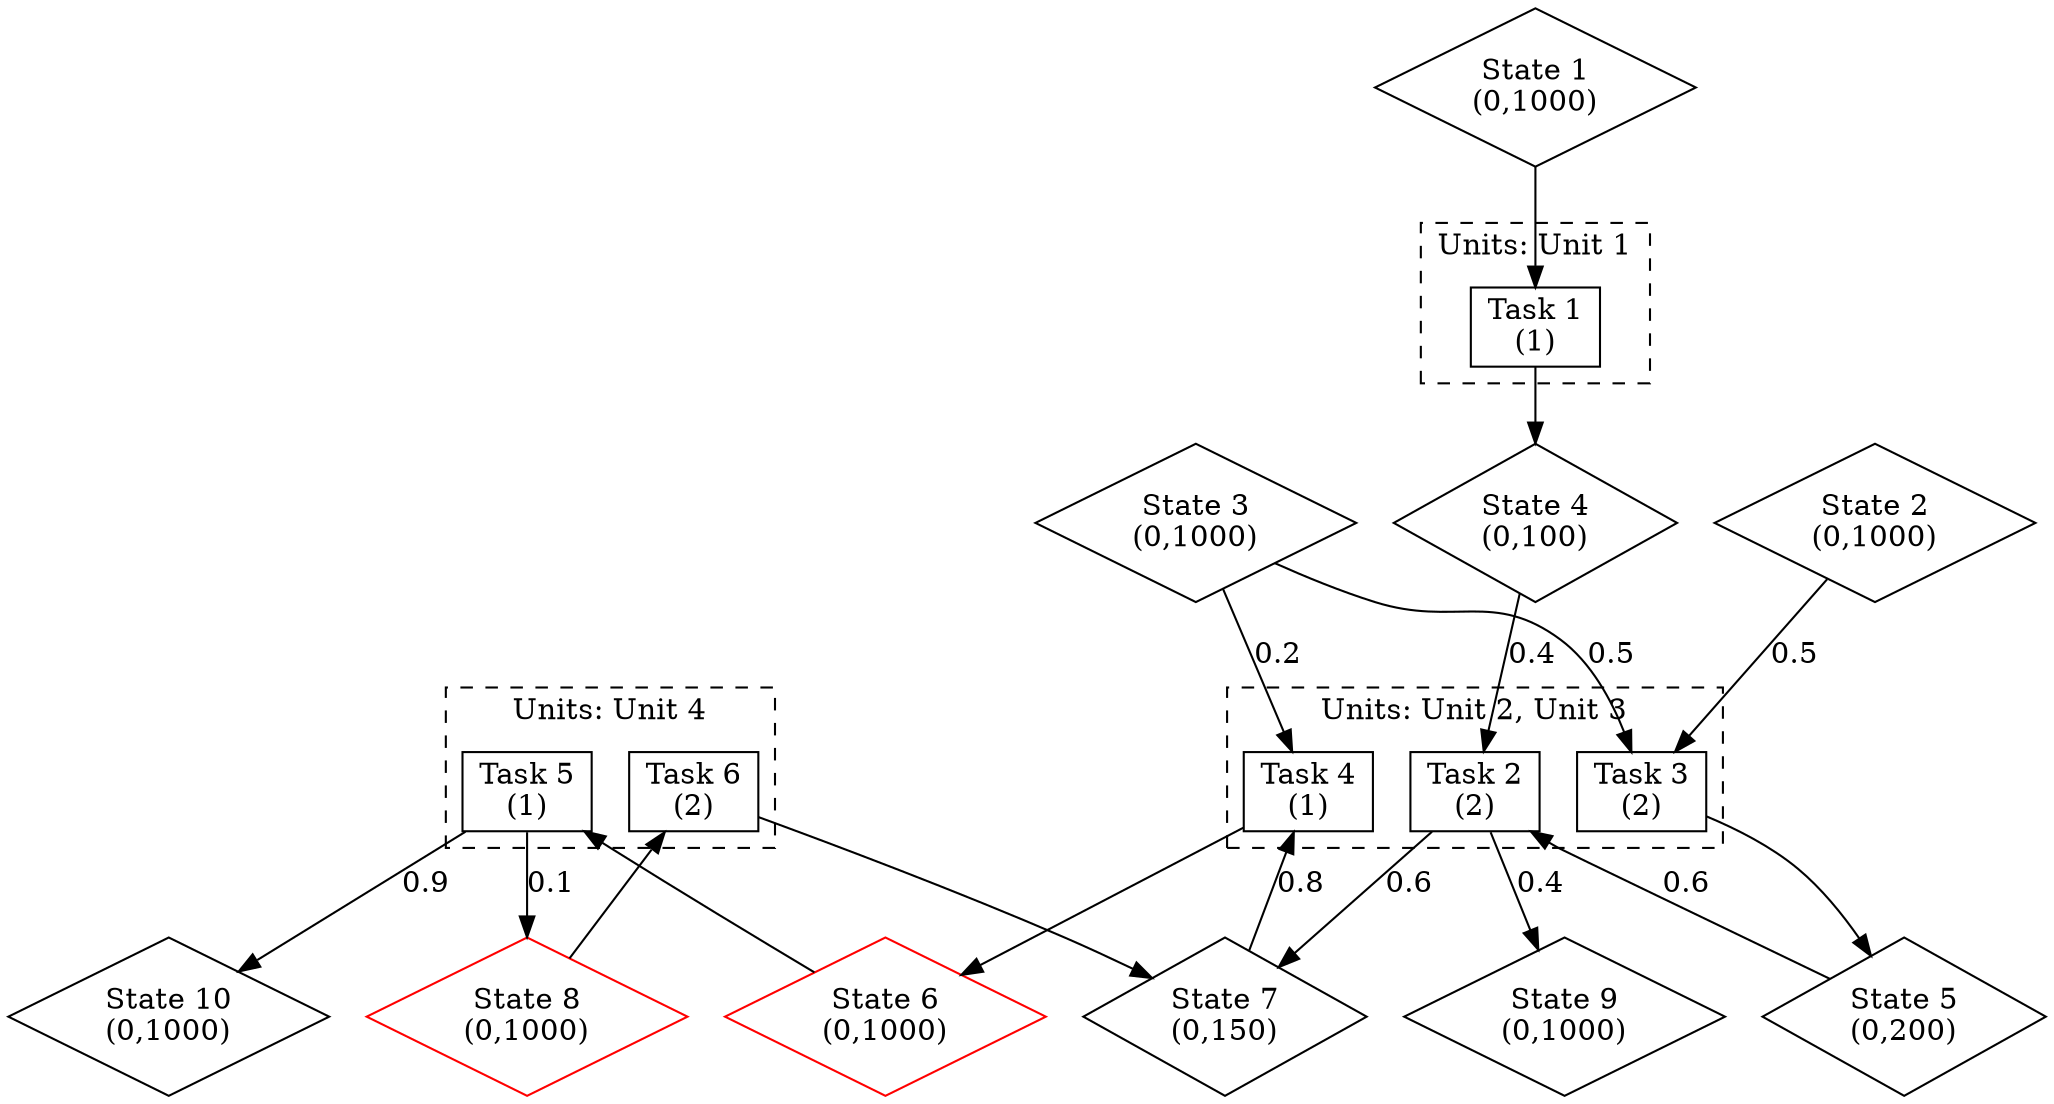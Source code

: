 digraph "STN-graph" {
bgcolor=white;
concentrate=true;
rankdir=TB;
subgraph "cluster_Units: Unit 1, " {
label="Units: Unit 1";
shape=box;
style=dashed;
"Task 1" [label="Task 1\n(1)", shape=box];
}

subgraph "cluster_Units: Unit 2, Unit 3, " {
label="Units: Unit 2, Unit 3";
shape=box;
style=dashed;
"Task 2" [label="Task 2\n(2)", shape=box];
"Task 3" [label="Task 3\n(2)", shape=box];
"Task 4" [label="Task 4\n(1)", shape=box];
}

subgraph "cluster_Units: Unit 4, " {
label="Units: Unit 4";
shape=box;
style=dashed;
"Task 5" [label="Task 5\n(1)", shape=box];
"Task 6" [label="Task 6\n(2)", shape=box];
}

"State 1" [color=black, label="State 1\n(0,1000)", shape=diamond];
"State 2" [color=black, label="State 2\n(0,1000)", shape=diamond];
"State 3" [color=black, label="State 3\n(0,1000)", shape=diamond];
"State 4" [color=black, label="State 4\n(0,100)", shape=diamond];
"State 5" [color=black, label="State 5\n(0,200)", shape=diamond];
"State 6" [color=red, label="State 6\n(0,1000)", shape=diamond];
"State 7" [color=black, label="State 7\n(0,150)", shape=diamond];
"State 8" [color=red, label="State 8\n(0,1000)", shape=diamond];
"State 9" [color=black, label="State 9\n(0,1000)", shape=diamond];
"State 10" [color=black, label="State 10\n(0,1000)", shape=diamond];
"State 1" -> "Task 1"  [label=""];
"Task 1" -> "State 4"  [label=""];
"State 4" -> "Task 2"  [label="0.4"];
"State 2" -> "Task 3"  [label="0.5"];
"State 3" -> "Task 3"  [label="0.5"];
"State 3" -> "Task 4"  [label="0.2"];
"Task 2" -> "State 9"  [label="0.4"];
"Task 2" -> "State 7"  [label="0.6"];
"Task 3" -> "State 5"  [label=""];
"Task 4" -> "State 6"  [label=""];
"State 7" -> "Task 4"  [label="0.8"];
"State 5" -> "Task 2"  [label="0.6"];
"State 6" -> "Task 5"  [label=""];
"Task 5" -> "State 8"  [label="0.1"];
"State 8" -> "Task 6"  [label=""];
"Task 5" -> "State 10"  [label="0.9"];
"Task 6" -> "State 7"  [label=""];
}
